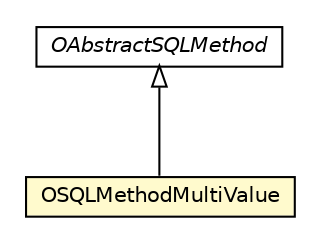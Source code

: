 #!/usr/local/bin/dot
#
# Class diagram 
# Generated by UMLGraph version R5_6-24-gf6e263 (http://www.umlgraph.org/)
#

digraph G {
	edge [fontname="Helvetica",fontsize=10,labelfontname="Helvetica",labelfontsize=10];
	node [fontname="Helvetica",fontsize=10,shape=plaintext];
	nodesep=0.25;
	ranksep=0.5;
	// com.orientechnologies.orient.core.sql.method.misc.OAbstractSQLMethod
	c6089739 [label=<<table title="com.orientechnologies.orient.core.sql.method.misc.OAbstractSQLMethod" border="0" cellborder="1" cellspacing="0" cellpadding="2" port="p" href="../../method/misc/OAbstractSQLMethod.html">
		<tr><td><table border="0" cellspacing="0" cellpadding="1">
<tr><td align="center" balign="center"><font face="Helvetica-Oblique"> OAbstractSQLMethod </font></td></tr>
		</table></td></tr>
		</table>>, URL="../../method/misc/OAbstractSQLMethod.html", fontname="Helvetica", fontcolor="black", fontsize=10.0];
	// com.orientechnologies.orient.core.sql.functions.coll.OSQLMethodMultiValue
	c6089798 [label=<<table title="com.orientechnologies.orient.core.sql.functions.coll.OSQLMethodMultiValue" border="0" cellborder="1" cellspacing="0" cellpadding="2" port="p" bgcolor="lemonChiffon" href="./OSQLMethodMultiValue.html">
		<tr><td><table border="0" cellspacing="0" cellpadding="1">
<tr><td align="center" balign="center"> OSQLMethodMultiValue </td></tr>
		</table></td></tr>
		</table>>, URL="./OSQLMethodMultiValue.html", fontname="Helvetica", fontcolor="black", fontsize=10.0];
	//com.orientechnologies.orient.core.sql.functions.coll.OSQLMethodMultiValue extends com.orientechnologies.orient.core.sql.method.misc.OAbstractSQLMethod
	c6089739:p -> c6089798:p [dir=back,arrowtail=empty];
}

